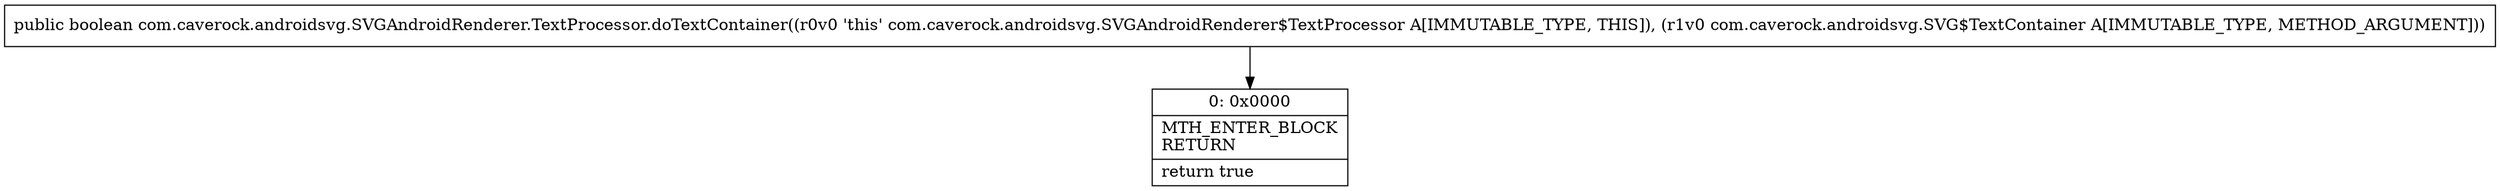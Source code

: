digraph "CFG forcom.caverock.androidsvg.SVGAndroidRenderer.TextProcessor.doTextContainer(Lcom\/caverock\/androidsvg\/SVG$TextContainer;)Z" {
Node_0 [shape=record,label="{0\:\ 0x0000|MTH_ENTER_BLOCK\lRETURN\l|return true\l}"];
MethodNode[shape=record,label="{public boolean com.caverock.androidsvg.SVGAndroidRenderer.TextProcessor.doTextContainer((r0v0 'this' com.caverock.androidsvg.SVGAndroidRenderer$TextProcessor A[IMMUTABLE_TYPE, THIS]), (r1v0 com.caverock.androidsvg.SVG$TextContainer A[IMMUTABLE_TYPE, METHOD_ARGUMENT])) }"];
MethodNode -> Node_0;
}

